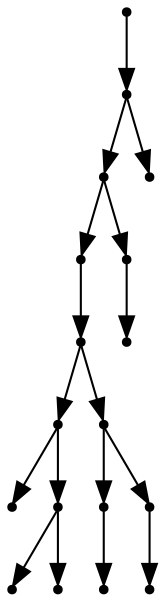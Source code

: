 digraph {
  17 [shape=point];
  16 [shape=point];
  14 [shape=point];
  11 [shape=point];
  10 [shape=point];
  4 [shape=point];
  0 [shape=point];
  3 [shape=point];
  1 [shape=point];
  2 [shape=point];
  9 [shape=point];
  6 [shape=point];
  5 [shape=point];
  8 [shape=point];
  7 [shape=point];
  13 [shape=point];
  12 [shape=point];
  15 [shape=point];
17 -> 16;
16 -> 14;
14 -> 11;
11 -> 10;
10 -> 4;
4 -> 0;
4 -> 3;
3 -> 1;
3 -> 2;
10 -> 9;
9 -> 6;
6 -> 5;
9 -> 8;
8 -> 7;
14 -> 13;
13 -> 12;
16 -> 15;
}
